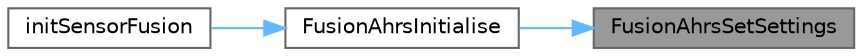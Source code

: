 digraph "FusionAhrsSetSettings"
{
 // LATEX_PDF_SIZE
  bgcolor="transparent";
  edge [fontname=Helvetica,fontsize=10,labelfontname=Helvetica,labelfontsize=10];
  node [fontname=Helvetica,fontsize=10,shape=box,height=0.2,width=0.4];
  rankdir="RL";
  Node1 [id="Node000001",label="FusionAhrsSetSettings",height=0.2,width=0.4,color="gray40", fillcolor="grey60", style="filled", fontcolor="black",tooltip="Sets the AHRS algorithm settings."];
  Node1 -> Node2 [id="edge1_Node000001_Node000002",dir="back",color="steelblue1",style="solid",tooltip=" "];
  Node2 [id="Node000002",label="FusionAhrsInitialise",height=0.2,width=0.4,color="grey40", fillcolor="white", style="filled",URL="$_fusion_ahrs_8c.html#ac753e0112b48de5247710bdde3a77dcd",tooltip="Initialises the AHRS algorithm structure."];
  Node2 -> Node3 [id="edge2_Node000002_Node000003",dir="back",color="steelblue1",style="solid",tooltip=" "];
  Node3 [id="Node000003",label="initSensorFusion",height=0.2,width=0.4,color="grey40", fillcolor="white", style="filled",URL="$sensor_8c.html#a1376a3487bad23e043fc5e7347f287f4",tooltip="Startet die RTOS-Tasks der ganzen Sensoren und initalisiert den Timer."];
}
